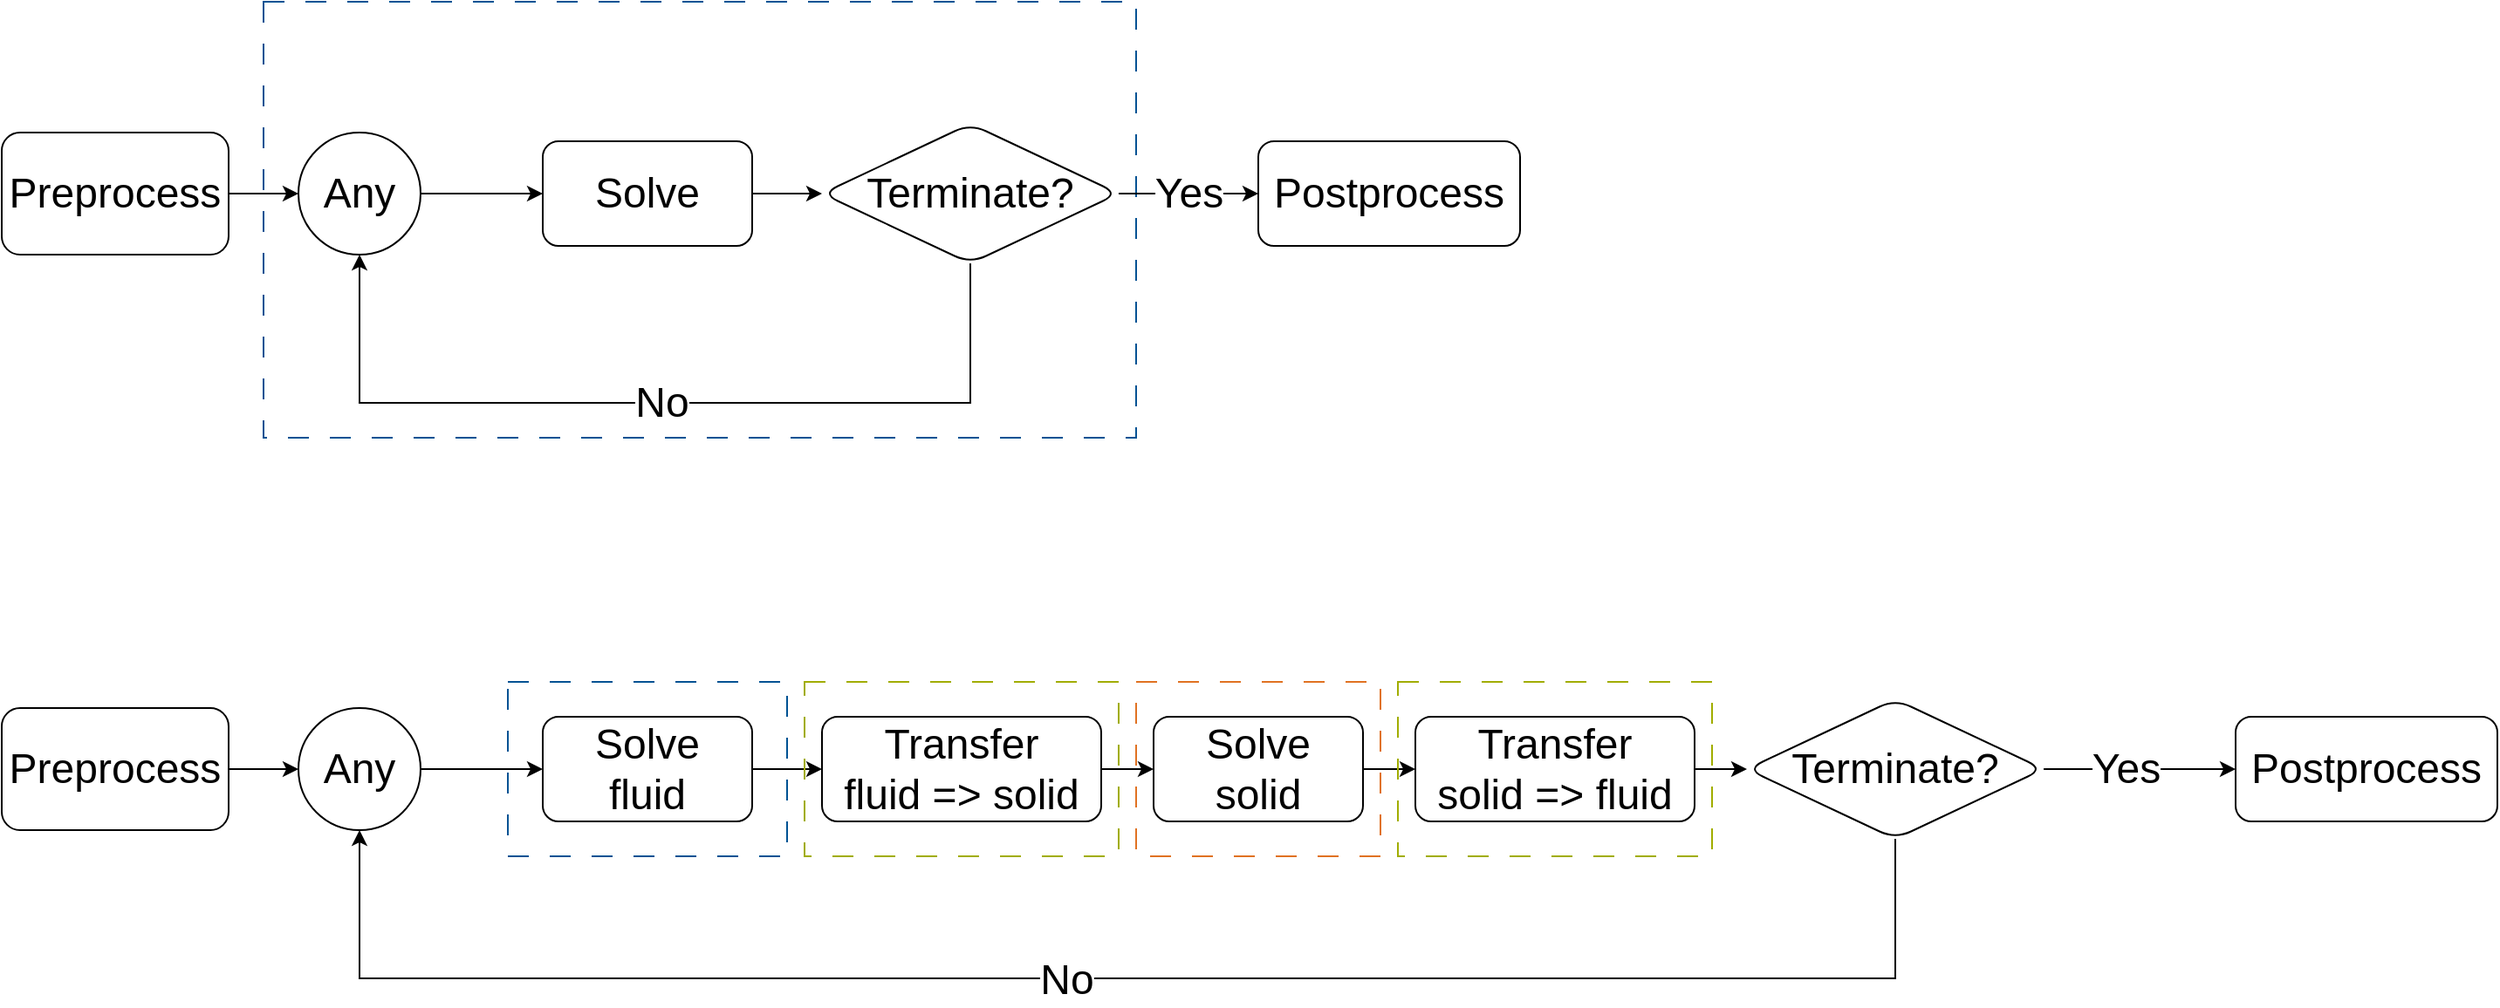 <mxfile version="21.6.5">
  <diagram name="Page-1" id="Tn4H3zuSq-0qdtHd99vh">
    <mxGraphModel dx="1193" dy="791" grid="1" gridSize="10" guides="1" tooltips="1" connect="1" arrows="1" fold="1" page="1" pageScale="1" pageWidth="850" pageHeight="1100" math="0" shadow="0">
      <root>
        <mxCell id="0" />
        <mxCell id="1" parent="0" />
        <mxCell id="AqXSU9uybI4dMEmBLLGT-14" value="" style="rounded=0;whiteSpace=wrap;html=1;dashed=1;dashPattern=12 12;fillColor=none;strokeColor=#005293;" vertex="1" parent="1">
          <mxGeometry x="260" y="210" width="500" height="250" as="geometry" />
        </mxCell>
        <mxCell id="AqXSU9uybI4dMEmBLLGT-4" value="" style="edgeStyle=orthogonalEdgeStyle;rounded=0;orthogonalLoop=1;jettySize=auto;html=1;" edge="1" parent="1" source="AqXSU9uybI4dMEmBLLGT-1" target="AqXSU9uybI4dMEmBLLGT-2">
          <mxGeometry relative="1" as="geometry" />
        </mxCell>
        <mxCell id="AqXSU9uybI4dMEmBLLGT-1" value="&lt;font style=&quot;font-size: 24px;&quot;&gt;Preprocess&lt;/font&gt;" style="rounded=1;whiteSpace=wrap;html=1;" vertex="1" parent="1">
          <mxGeometry x="110" y="285" width="130" height="70" as="geometry" />
        </mxCell>
        <mxCell id="AqXSU9uybI4dMEmBLLGT-5" value="" style="edgeStyle=orthogonalEdgeStyle;rounded=0;orthogonalLoop=1;jettySize=auto;html=1;" edge="1" parent="1" source="AqXSU9uybI4dMEmBLLGT-2" target="AqXSU9uybI4dMEmBLLGT-3">
          <mxGeometry relative="1" as="geometry" />
        </mxCell>
        <mxCell id="AqXSU9uybI4dMEmBLLGT-2" value="&lt;font style=&quot;font-size: 24px;&quot;&gt;Any&lt;/font&gt;" style="ellipse;whiteSpace=wrap;html=1;aspect=fixed;" vertex="1" parent="1">
          <mxGeometry x="280" y="285" width="70" height="70" as="geometry" />
        </mxCell>
        <mxCell id="AqXSU9uybI4dMEmBLLGT-9" value="" style="edgeStyle=orthogonalEdgeStyle;rounded=0;orthogonalLoop=1;jettySize=auto;html=1;" edge="1" parent="1" source="AqXSU9uybI4dMEmBLLGT-3" target="AqXSU9uybI4dMEmBLLGT-8">
          <mxGeometry relative="1" as="geometry" />
        </mxCell>
        <mxCell id="AqXSU9uybI4dMEmBLLGT-3" value="&lt;font style=&quot;font-size: 24px;&quot;&gt;Solve&lt;/font&gt;" style="rounded=1;whiteSpace=wrap;html=1;" vertex="1" parent="1">
          <mxGeometry x="420" y="290" width="120" height="60" as="geometry" />
        </mxCell>
        <mxCell id="AqXSU9uybI4dMEmBLLGT-11" value="&lt;div style=&quot;font-size: 24px;&quot;&gt;Yes&lt;/div&gt;" style="edgeStyle=orthogonalEdgeStyle;rounded=0;orthogonalLoop=1;jettySize=auto;html=1;" edge="1" parent="1" source="AqXSU9uybI4dMEmBLLGT-8" target="AqXSU9uybI4dMEmBLLGT-10">
          <mxGeometry relative="1" as="geometry" />
        </mxCell>
        <mxCell id="AqXSU9uybI4dMEmBLLGT-8" value="&lt;font style=&quot;font-size: 24px;&quot;&gt;Terminate?&lt;/font&gt;" style="rhombus;whiteSpace=wrap;html=1;rounded=1;" vertex="1" parent="1">
          <mxGeometry x="580" y="280" width="170" height="80" as="geometry" />
        </mxCell>
        <mxCell id="AqXSU9uybI4dMEmBLLGT-10" value="&lt;font style=&quot;font-size: 24px;&quot;&gt;Postprocess&lt;/font&gt;" style="whiteSpace=wrap;html=1;rounded=1;" vertex="1" parent="1">
          <mxGeometry x="830" y="290" width="150" height="60" as="geometry" />
        </mxCell>
        <mxCell id="AqXSU9uybI4dMEmBLLGT-13" value="&lt;font style=&quot;font-size: 24px;&quot;&gt;No&lt;/font&gt;" style="endArrow=classic;html=1;rounded=0;exitX=0.5;exitY=1;exitDx=0;exitDy=0;entryX=0.5;entryY=1;entryDx=0;entryDy=0;" edge="1" parent="1" source="AqXSU9uybI4dMEmBLLGT-8" target="AqXSU9uybI4dMEmBLLGT-2">
          <mxGeometry width="50" height="50" relative="1" as="geometry">
            <mxPoint x="450" y="440" as="sourcePoint" />
            <mxPoint x="320" y="440" as="targetPoint" />
            <Array as="points">
              <mxPoint x="665" y="440" />
              <mxPoint x="315" y="440" />
            </Array>
          </mxGeometry>
        </mxCell>
        <mxCell id="AqXSU9uybI4dMEmBLLGT-35" value="" style="edgeStyle=orthogonalEdgeStyle;rounded=0;orthogonalLoop=1;jettySize=auto;html=1;" edge="1" parent="1" source="AqXSU9uybI4dMEmBLLGT-17" target="AqXSU9uybI4dMEmBLLGT-30">
          <mxGeometry relative="1" as="geometry" />
        </mxCell>
        <mxCell id="AqXSU9uybI4dMEmBLLGT-17" value="&lt;font style=&quot;font-size: 24px;&quot;&gt;Preprocess&lt;/font&gt;" style="rounded=1;whiteSpace=wrap;html=1;" vertex="1" parent="1">
          <mxGeometry x="110" y="615" width="130" height="70" as="geometry" />
        </mxCell>
        <mxCell id="AqXSU9uybI4dMEmBLLGT-24" value="&lt;font style=&quot;font-size: 24px;&quot;&gt;Postprocess&lt;/font&gt;" style="whiteSpace=wrap;html=1;rounded=1;" vertex="1" parent="1">
          <mxGeometry x="1390" y="620" width="150" height="60" as="geometry" />
        </mxCell>
        <mxCell id="AqXSU9uybI4dMEmBLLGT-28" value="" style="rounded=0;whiteSpace=wrap;html=1;dashed=1;dashPattern=12 12;fillColor=none;strokeColor=#005293;" vertex="1" parent="1">
          <mxGeometry x="400" y="600" width="160" height="100" as="geometry" />
        </mxCell>
        <mxCell id="AqXSU9uybI4dMEmBLLGT-29" value="" style="edgeStyle=orthogonalEdgeStyle;rounded=0;orthogonalLoop=1;jettySize=auto;html=1;" edge="1" parent="1" source="AqXSU9uybI4dMEmBLLGT-30" target="AqXSU9uybI4dMEmBLLGT-32">
          <mxGeometry relative="1" as="geometry" />
        </mxCell>
        <mxCell id="AqXSU9uybI4dMEmBLLGT-30" value="&lt;font style=&quot;font-size: 24px;&quot;&gt;Any&lt;/font&gt;" style="ellipse;whiteSpace=wrap;html=1;aspect=fixed;" vertex="1" parent="1">
          <mxGeometry x="280" y="615" width="70" height="70" as="geometry" />
        </mxCell>
        <mxCell id="AqXSU9uybI4dMEmBLLGT-45" value="" style="edgeStyle=orthogonalEdgeStyle;rounded=0;orthogonalLoop=1;jettySize=auto;html=1;" edge="1" parent="1" source="AqXSU9uybI4dMEmBLLGT-32" target="AqXSU9uybI4dMEmBLLGT-39">
          <mxGeometry relative="1" as="geometry" />
        </mxCell>
        <mxCell id="AqXSU9uybI4dMEmBLLGT-32" value="&lt;font style=&quot;font-size: 24px;&quot;&gt;Solve&lt;br&gt;fluid&lt;br&gt;&lt;/font&gt;" style="rounded=1;whiteSpace=wrap;html=1;" vertex="1" parent="1">
          <mxGeometry x="420" y="620" width="120" height="60" as="geometry" />
        </mxCell>
        <mxCell id="AqXSU9uybI4dMEmBLLGT-47" value="" style="edgeStyle=orthogonalEdgeStyle;rounded=0;orthogonalLoop=1;jettySize=auto;html=1;" edge="1" parent="1" source="AqXSU9uybI4dMEmBLLGT-38" target="AqXSU9uybI4dMEmBLLGT-40">
          <mxGeometry relative="1" as="geometry" />
        </mxCell>
        <mxCell id="AqXSU9uybI4dMEmBLLGT-38" value="&lt;font style=&quot;font-size: 24px;&quot;&gt;Solve&lt;br&gt;solid&lt;br&gt;&lt;/font&gt;" style="rounded=1;whiteSpace=wrap;html=1;" vertex="1" parent="1">
          <mxGeometry x="770" y="620" width="120" height="60" as="geometry" />
        </mxCell>
        <mxCell id="AqXSU9uybI4dMEmBLLGT-46" value="" style="edgeStyle=orthogonalEdgeStyle;rounded=0;orthogonalLoop=1;jettySize=auto;html=1;" edge="1" parent="1" source="AqXSU9uybI4dMEmBLLGT-39" target="AqXSU9uybI4dMEmBLLGT-38">
          <mxGeometry relative="1" as="geometry" />
        </mxCell>
        <mxCell id="AqXSU9uybI4dMEmBLLGT-39" value="&lt;font style=&quot;font-size: 24px;&quot;&gt;Transfer&lt;br&gt;fluid =&amp;gt; solid&lt;br&gt;&lt;/font&gt;" style="rounded=1;whiteSpace=wrap;html=1;" vertex="1" parent="1">
          <mxGeometry x="580" y="620" width="160" height="60" as="geometry" />
        </mxCell>
        <mxCell id="AqXSU9uybI4dMEmBLLGT-48" value="" style="edgeStyle=orthogonalEdgeStyle;rounded=0;orthogonalLoop=1;jettySize=auto;html=1;" edge="1" parent="1" source="AqXSU9uybI4dMEmBLLGT-40" target="AqXSU9uybI4dMEmBLLGT-41">
          <mxGeometry relative="1" as="geometry" />
        </mxCell>
        <mxCell id="AqXSU9uybI4dMEmBLLGT-40" value="&lt;font style=&quot;font-size: 24px;&quot;&gt;Transfer&lt;br&gt;solid =&amp;gt; fluid&lt;/font&gt;" style="rounded=1;whiteSpace=wrap;html=1;" vertex="1" parent="1">
          <mxGeometry x="920" y="620" width="160" height="60" as="geometry" />
        </mxCell>
        <mxCell id="AqXSU9uybI4dMEmBLLGT-42" value="" style="edgeStyle=orthogonalEdgeStyle;rounded=0;orthogonalLoop=1;jettySize=auto;html=1;" edge="1" parent="1" source="AqXSU9uybI4dMEmBLLGT-41" target="AqXSU9uybI4dMEmBLLGT-24">
          <mxGeometry relative="1" as="geometry" />
        </mxCell>
        <mxCell id="AqXSU9uybI4dMEmBLLGT-43" value="&lt;font style=&quot;font-size: 24px;&quot;&gt;Yes&lt;/font&gt;" style="edgeLabel;html=1;align=center;verticalAlign=middle;resizable=0;points=[];" vertex="1" connectable="0" parent="AqXSU9uybI4dMEmBLLGT-42">
          <mxGeometry x="-0.142" relative="1" as="geometry">
            <mxPoint as="offset" />
          </mxGeometry>
        </mxCell>
        <mxCell id="AqXSU9uybI4dMEmBLLGT-44" style="edgeStyle=orthogonalEdgeStyle;rounded=0;orthogonalLoop=1;jettySize=auto;html=1;" edge="1" parent="1" source="AqXSU9uybI4dMEmBLLGT-41" target="AqXSU9uybI4dMEmBLLGT-30">
          <mxGeometry relative="1" as="geometry">
            <mxPoint x="550" y="770" as="targetPoint" />
            <Array as="points">
              <mxPoint x="1195" y="770" />
              <mxPoint x="315" y="770" />
            </Array>
          </mxGeometry>
        </mxCell>
        <mxCell id="AqXSU9uybI4dMEmBLLGT-52" value="&lt;font style=&quot;font-size: 24px;&quot;&gt;No&lt;/font&gt;" style="edgeLabel;html=1;align=center;verticalAlign=middle;resizable=0;points=[];" vertex="1" connectable="0" parent="AqXSU9uybI4dMEmBLLGT-44">
          <mxGeometry x="0.063" y="1" relative="1" as="geometry">
            <mxPoint as="offset" />
          </mxGeometry>
        </mxCell>
        <mxCell id="AqXSU9uybI4dMEmBLLGT-41" value="&lt;font style=&quot;font-size: 24px;&quot;&gt;Terminate?&lt;/font&gt;" style="rhombus;whiteSpace=wrap;html=1;rounded=1;" vertex="1" parent="1">
          <mxGeometry x="1110" y="610" width="170" height="80" as="geometry" />
        </mxCell>
        <mxCell id="AqXSU9uybI4dMEmBLLGT-49" value="" style="rounded=0;whiteSpace=wrap;html=1;dashed=1;dashPattern=12 12;fillColor=none;strokeColor=#e07222;" vertex="1" parent="1">
          <mxGeometry x="760" y="600" width="140" height="100" as="geometry" />
        </mxCell>
        <mxCell id="AqXSU9uybI4dMEmBLLGT-50" value="" style="rounded=0;whiteSpace=wrap;html=1;dashed=1;dashPattern=12 12;fillColor=none;strokeColor=#a1ad00;" vertex="1" parent="1">
          <mxGeometry x="570" y="600" width="180" height="100" as="geometry" />
        </mxCell>
        <mxCell id="AqXSU9uybI4dMEmBLLGT-51" value="" style="rounded=0;whiteSpace=wrap;html=1;dashed=1;dashPattern=12 12;fillColor=none;strokeColor=#a1ad00;" vertex="1" parent="1">
          <mxGeometry x="910" y="600" width="180" height="100" as="geometry" />
        </mxCell>
      </root>
    </mxGraphModel>
  </diagram>
</mxfile>
